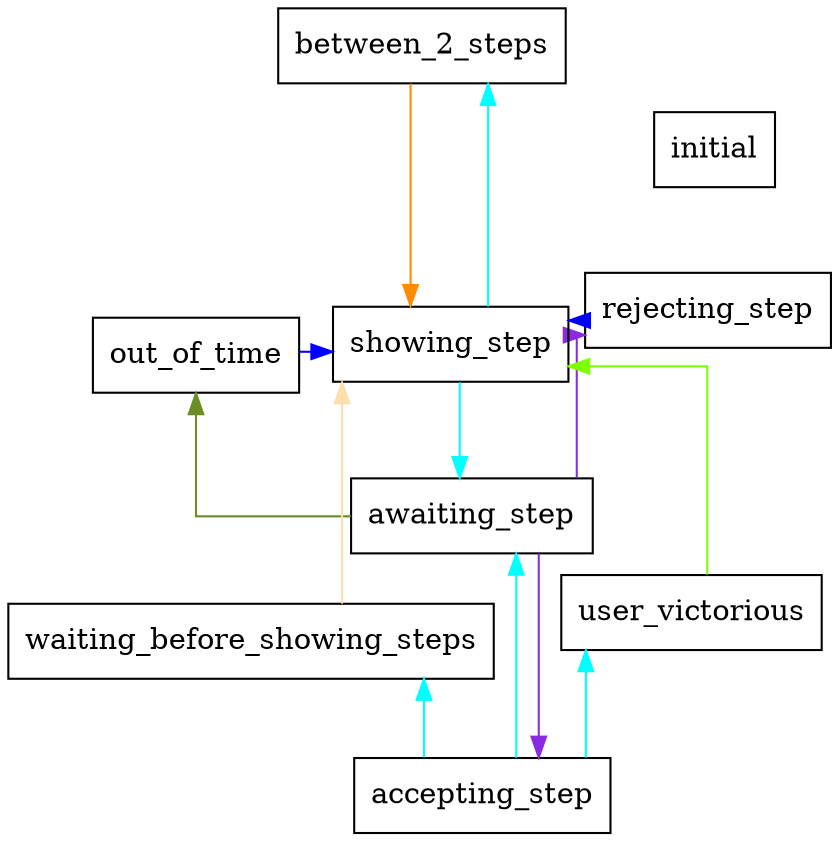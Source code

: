 /*
  This graph shows the state transitions in the function
  'get_state_transition_info' in the file Simon.js.

  The text should really be in a fixed-width font.  I tried to set
  "fontname=Courier" for the nodes, but wasn't able to find a better layout
  than I have here.
*/

strict digraph transitions {
  layout=neato
  nodesep=8
  overlap=false
  splines=ortho
  start=109

  node [shape=box]

  accepting_step -> awaiting_step [color=cyan]
  accepting_step -> waiting_before_showing_steps [color=cyan]
  accepting_step -> user_victorious [color=cyan]

  awaiting_step -> accepting_step [color=BlueViolet]
  awaiting_step -> rejecting_step [color=BlueViolet]
  awaiting_step -> out_of_time [color=OliveDrab]

  between_2_steps -> showing_step [color=DarkOrange]

  initial

  out_of_time -> showing_step [color=blue]

  rejecting_step -> showing_step [color=blue]

  showing_step -> between_2_steps [color=cyan]
  showing_step -> awaiting_step [color=cyan]

  user_victorious -> showing_step [color=chartreuse]

  waiting_before_showing_steps -> showing_step [color=NavajoWhite]
}

/*
  Colours:

    audio_stop: cyan
    audio_stop_and_css_transition_end: blue
    colour_click: BlueViolet
    css_transition_end: chartreuse
    end_of_between_2_steps: DarkOrange
    end_of_waiting_before_showing_steps: NavajoWhite
    out_of_time: OliveDrab

  For the meanings of these colour names, see:

    https://en.wikipedia.org/wiki/X11_color_names
*/
